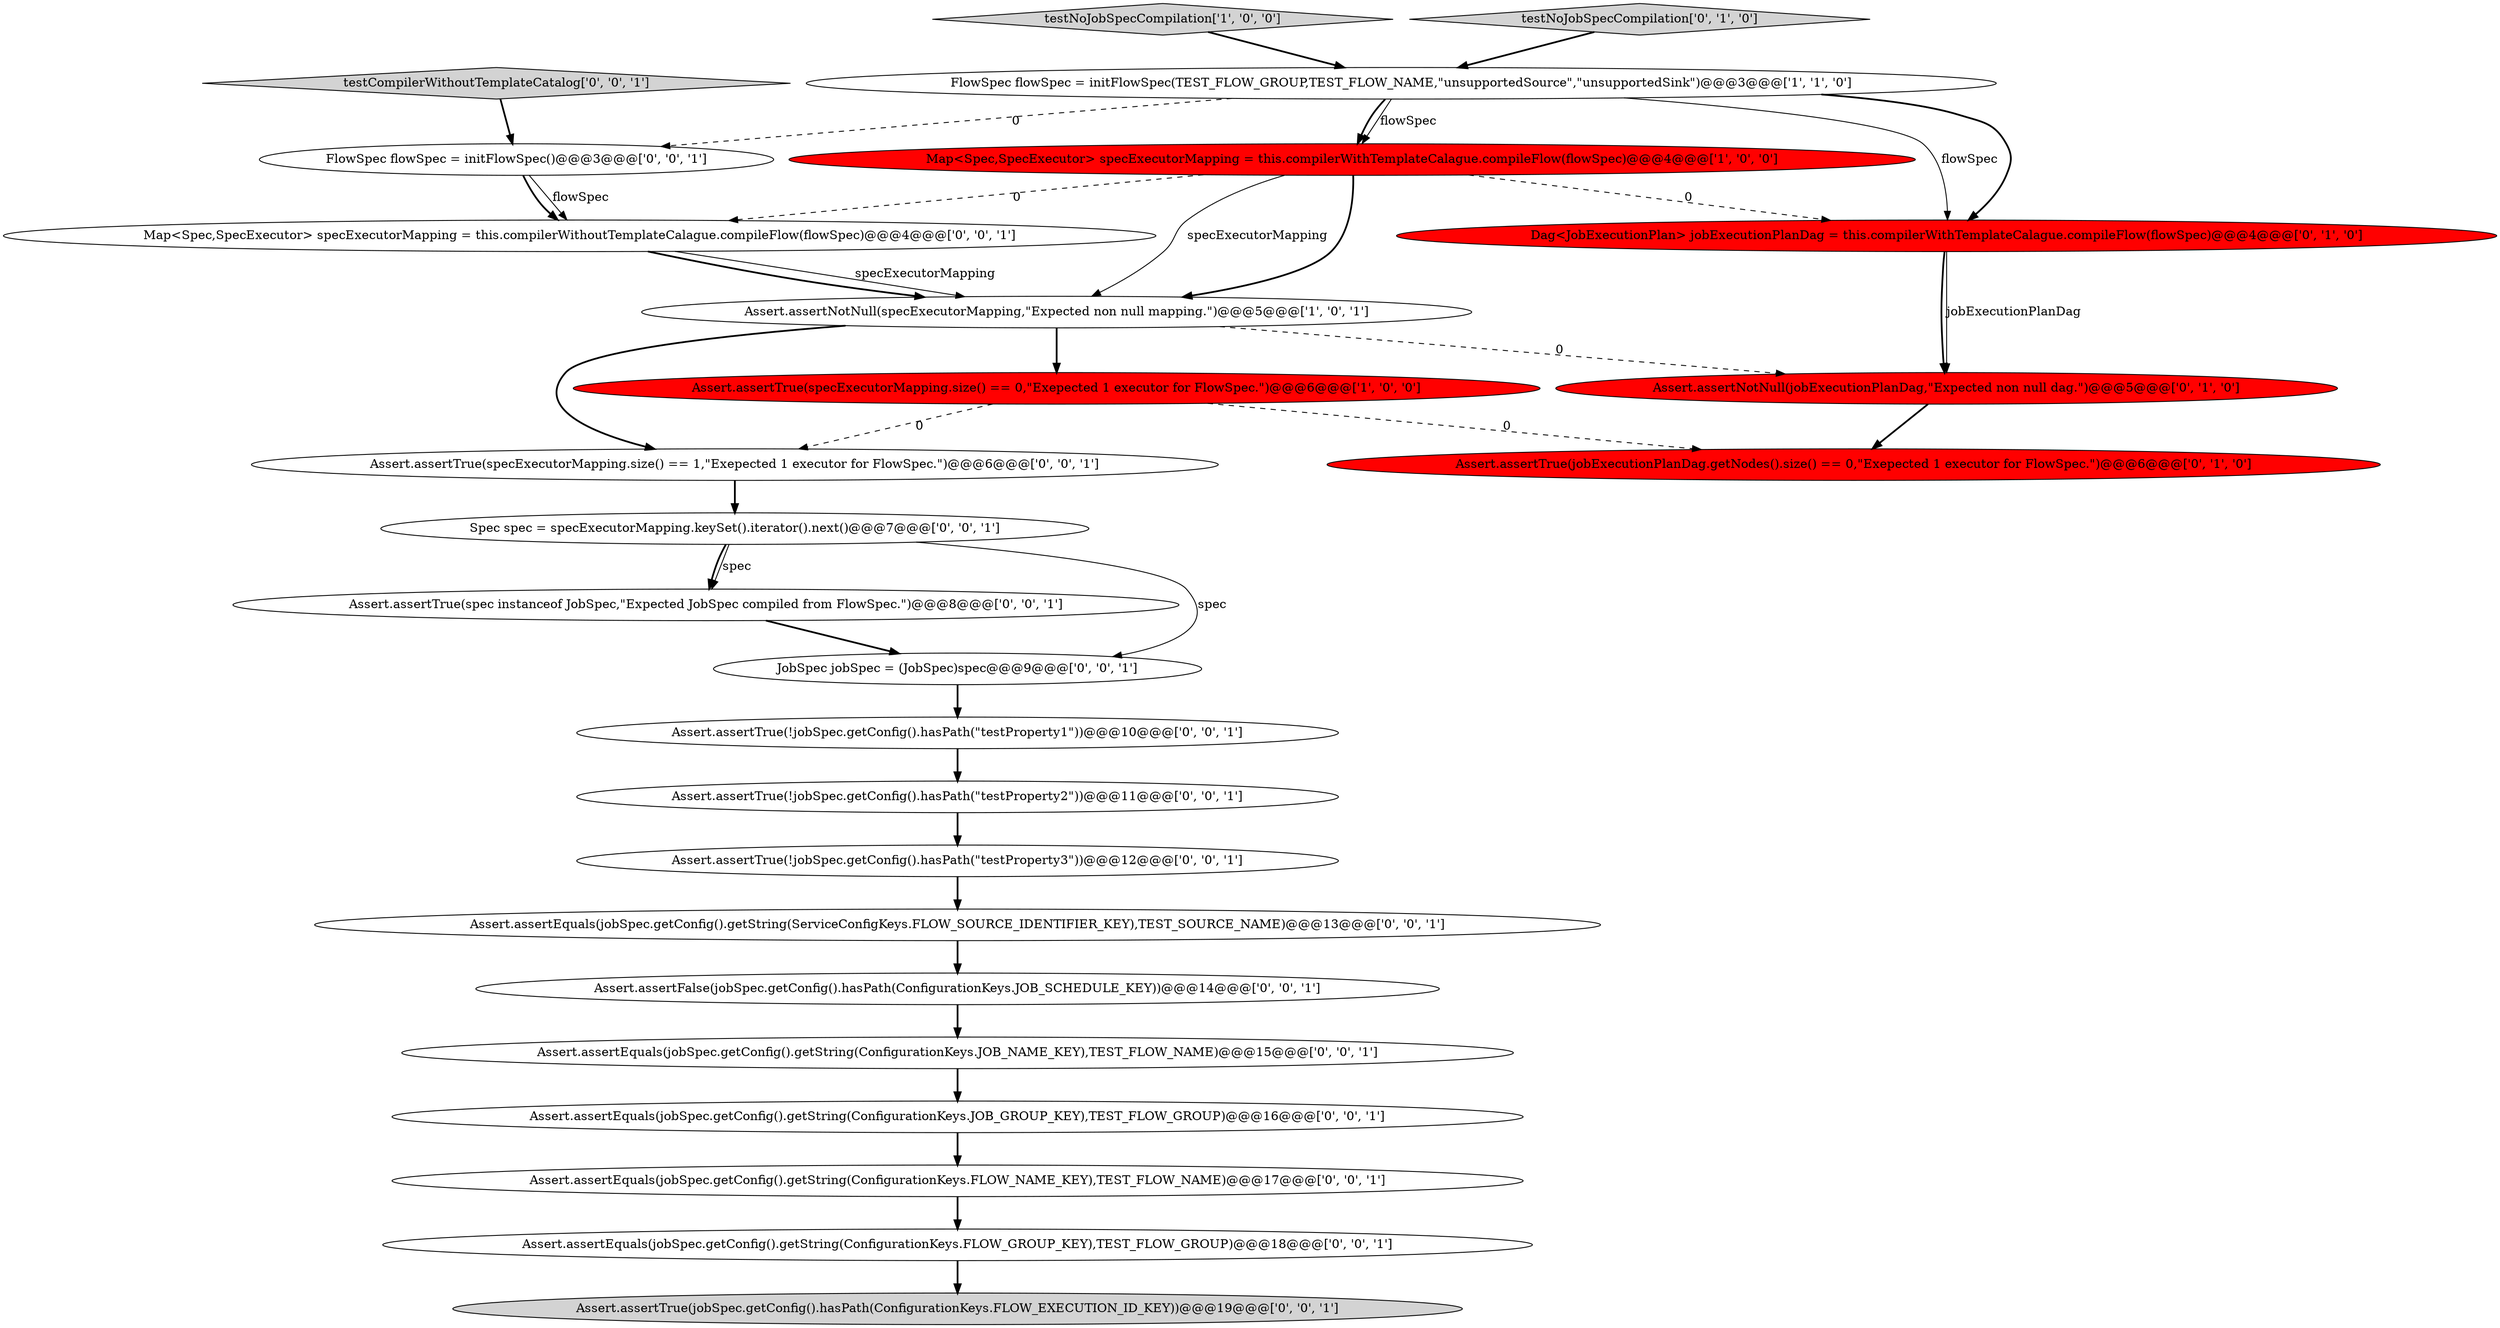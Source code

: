 digraph {
1 [style = filled, label = "FlowSpec flowSpec = initFlowSpec(TEST_FLOW_GROUP,TEST_FLOW_NAME,\"unsupportedSource\",\"unsupportedSink\")@@@3@@@['1', '1', '0']", fillcolor = white, shape = ellipse image = "AAA0AAABBB1BBB"];
17 [style = filled, label = "Assert.assertTrue(jobSpec.getConfig().hasPath(ConfigurationKeys.FLOW_EXECUTION_ID_KEY))@@@19@@@['0', '0', '1']", fillcolor = lightgray, shape = ellipse image = "AAA0AAABBB3BBB"];
9 [style = filled, label = "Assert.assertTrue(specExecutorMapping.size() == 1,\"Exepected 1 executor for FlowSpec.\")@@@6@@@['0', '0', '1']", fillcolor = white, shape = ellipse image = "AAA0AAABBB3BBB"];
12 [style = filled, label = "Assert.assertTrue(spec instanceof JobSpec,\"Expected JobSpec compiled from FlowSpec.\")@@@8@@@['0', '0', '1']", fillcolor = white, shape = ellipse image = "AAA0AAABBB3BBB"];
6 [style = filled, label = "Assert.assertNotNull(jobExecutionPlanDag,\"Expected non null dag.\")@@@5@@@['0', '1', '0']", fillcolor = red, shape = ellipse image = "AAA1AAABBB2BBB"];
20 [style = filled, label = "Assert.assertFalse(jobSpec.getConfig().hasPath(ConfigurationKeys.JOB_SCHEDULE_KEY))@@@14@@@['0', '0', '1']", fillcolor = white, shape = ellipse image = "AAA0AAABBB3BBB"];
16 [style = filled, label = "Assert.assertEquals(jobSpec.getConfig().getString(ConfigurationKeys.JOB_NAME_KEY),TEST_FLOW_NAME)@@@15@@@['0', '0', '1']", fillcolor = white, shape = ellipse image = "AAA0AAABBB3BBB"];
0 [style = filled, label = "Map<Spec,SpecExecutor> specExecutorMapping = this.compilerWithTemplateCalague.compileFlow(flowSpec)@@@4@@@['1', '0', '0']", fillcolor = red, shape = ellipse image = "AAA1AAABBB1BBB"];
23 [style = filled, label = "Assert.assertEquals(jobSpec.getConfig().getString(ConfigurationKeys.FLOW_NAME_KEY),TEST_FLOW_NAME)@@@17@@@['0', '0', '1']", fillcolor = white, shape = ellipse image = "AAA0AAABBB3BBB"];
15 [style = filled, label = "Map<Spec,SpecExecutor> specExecutorMapping = this.compilerWithoutTemplateCalague.compileFlow(flowSpec)@@@4@@@['0', '0', '1']", fillcolor = white, shape = ellipse image = "AAA0AAABBB3BBB"];
21 [style = filled, label = "Assert.assertEquals(jobSpec.getConfig().getString(ConfigurationKeys.FLOW_GROUP_KEY),TEST_FLOW_GROUP)@@@18@@@['0', '0', '1']", fillcolor = white, shape = ellipse image = "AAA0AAABBB3BBB"];
11 [style = filled, label = "Spec spec = specExecutorMapping.keySet().iterator().next()@@@7@@@['0', '0', '1']", fillcolor = white, shape = ellipse image = "AAA0AAABBB3BBB"];
4 [style = filled, label = "testNoJobSpecCompilation['1', '0', '0']", fillcolor = lightgray, shape = diamond image = "AAA0AAABBB1BBB"];
8 [style = filled, label = "Assert.assertTrue(jobExecutionPlanDag.getNodes().size() == 0,\"Exepected 1 executor for FlowSpec.\")@@@6@@@['0', '1', '0']", fillcolor = red, shape = ellipse image = "AAA1AAABBB2BBB"];
2 [style = filled, label = "Assert.assertNotNull(specExecutorMapping,\"Expected non null mapping.\")@@@5@@@['1', '0', '1']", fillcolor = white, shape = ellipse image = "AAA0AAABBB1BBB"];
7 [style = filled, label = "Dag<JobExecutionPlan> jobExecutionPlanDag = this.compilerWithTemplateCalague.compileFlow(flowSpec)@@@4@@@['0', '1', '0']", fillcolor = red, shape = ellipse image = "AAA1AAABBB2BBB"];
3 [style = filled, label = "Assert.assertTrue(specExecutorMapping.size() == 0,\"Exepected 1 executor for FlowSpec.\")@@@6@@@['1', '0', '0']", fillcolor = red, shape = ellipse image = "AAA1AAABBB1BBB"];
5 [style = filled, label = "testNoJobSpecCompilation['0', '1', '0']", fillcolor = lightgray, shape = diamond image = "AAA0AAABBB2BBB"];
14 [style = filled, label = "Assert.assertEquals(jobSpec.getConfig().getString(ConfigurationKeys.JOB_GROUP_KEY),TEST_FLOW_GROUP)@@@16@@@['0', '0', '1']", fillcolor = white, shape = ellipse image = "AAA0AAABBB3BBB"];
10 [style = filled, label = "Assert.assertEquals(jobSpec.getConfig().getString(ServiceConfigKeys.FLOW_SOURCE_IDENTIFIER_KEY),TEST_SOURCE_NAME)@@@13@@@['0', '0', '1']", fillcolor = white, shape = ellipse image = "AAA0AAABBB3BBB"];
19 [style = filled, label = "Assert.assertTrue(!jobSpec.getConfig().hasPath(\"testProperty2\"))@@@11@@@['0', '0', '1']", fillcolor = white, shape = ellipse image = "AAA0AAABBB3BBB"];
25 [style = filled, label = "JobSpec jobSpec = (JobSpec)spec@@@9@@@['0', '0', '1']", fillcolor = white, shape = ellipse image = "AAA0AAABBB3BBB"];
18 [style = filled, label = "Assert.assertTrue(!jobSpec.getConfig().hasPath(\"testProperty1\"))@@@10@@@['0', '0', '1']", fillcolor = white, shape = ellipse image = "AAA0AAABBB3BBB"];
24 [style = filled, label = "testCompilerWithoutTemplateCatalog['0', '0', '1']", fillcolor = lightgray, shape = diamond image = "AAA0AAABBB3BBB"];
13 [style = filled, label = "FlowSpec flowSpec = initFlowSpec()@@@3@@@['0', '0', '1']", fillcolor = white, shape = ellipse image = "AAA0AAABBB3BBB"];
22 [style = filled, label = "Assert.assertTrue(!jobSpec.getConfig().hasPath(\"testProperty3\"))@@@12@@@['0', '0', '1']", fillcolor = white, shape = ellipse image = "AAA0AAABBB3BBB"];
15->2 [style = bold, label=""];
10->20 [style = bold, label=""];
9->11 [style = bold, label=""];
11->12 [style = solid, label="spec"];
2->3 [style = bold, label=""];
0->2 [style = bold, label=""];
25->18 [style = bold, label=""];
18->19 [style = bold, label=""];
0->15 [style = dashed, label="0"];
11->12 [style = bold, label=""];
1->0 [style = bold, label=""];
2->9 [style = bold, label=""];
11->25 [style = solid, label="spec"];
13->15 [style = solid, label="flowSpec"];
1->7 [style = bold, label=""];
0->2 [style = solid, label="specExecutorMapping"];
1->13 [style = dashed, label="0"];
5->1 [style = bold, label=""];
20->16 [style = bold, label=""];
14->23 [style = bold, label=""];
23->21 [style = bold, label=""];
1->0 [style = solid, label="flowSpec"];
1->7 [style = solid, label="flowSpec"];
3->9 [style = dashed, label="0"];
7->6 [style = solid, label="jobExecutionPlanDag"];
12->25 [style = bold, label=""];
6->8 [style = bold, label=""];
7->6 [style = bold, label=""];
22->10 [style = bold, label=""];
2->6 [style = dashed, label="0"];
3->8 [style = dashed, label="0"];
16->14 [style = bold, label=""];
4->1 [style = bold, label=""];
13->15 [style = bold, label=""];
0->7 [style = dashed, label="0"];
15->2 [style = solid, label="specExecutorMapping"];
19->22 [style = bold, label=""];
21->17 [style = bold, label=""];
24->13 [style = bold, label=""];
}
